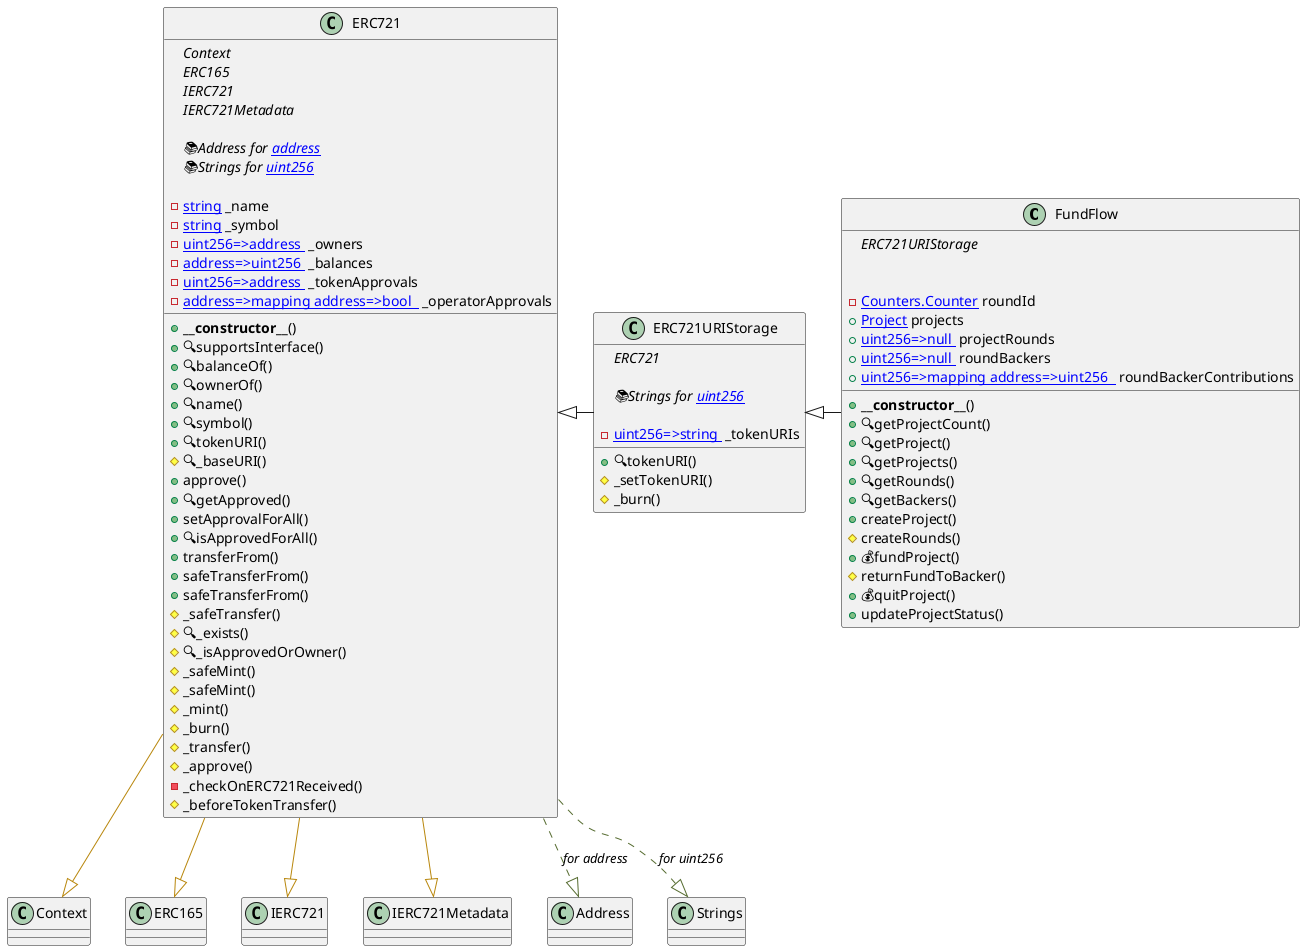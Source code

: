 @startuml FundFlow
' -- classes --
class FundFlow {
    ' -- inheritance --
	{abstract}ERC721URIStorage

    ' -- usingFor --

    ' -- vars --
	-[[Counters.Counter]] roundId
	+[[Project]] projects
	+[[mapping uint256=>null ]] projectRounds
	+[[mapping uint256=>null ]] roundBackers
	+[[mapping uint256=>mapping address=>uint256  ]] roundBackerContributions

    ' -- methods --
	+**__constructor__**()
	+🔍getProjectCount()
	+🔍getProject()
	+🔍getProjects()
	+🔍getRounds()
	+🔍getBackers()
	+createProject()
	#createRounds()
	+💰fundProject()
	#returnFundToBacker()
	+💰quitProject()
	+updateProjectStatus()

}
class ERC721URIStorage {
    ' -- inheritance --
	{abstract}ERC721

    ' -- usingFor --
	{abstract}📚Strings for [[uint256]]

    ' -- vars --
	-[[mapping uint256=>string ]] _tokenURIs

    ' -- methods --
	+🔍tokenURI()
	#_setTokenURI()
	#_burn()

}

class ERC721 {
    ' -- inheritance --
	{abstract}Context
	{abstract}ERC165
	{abstract}IERC721
	{abstract}IERC721Metadata

    ' -- usingFor --
	{abstract}📚Address for [[address]]
	{abstract}📚Strings for [[uint256]]

    ' -- vars --
	-[[string]] _name
	-[[string]] _symbol
	-[[mapping uint256=>address ]] _owners
	-[[mapping address=>uint256 ]] _balances
	-[[mapping uint256=>address ]] _tokenApprovals
	-[[mapping address=>mapping address=>bool  ]] _operatorApprovals

    ' -- methods --
	+**__constructor__**()
	+🔍supportsInterface()
	+🔍balanceOf()
	+🔍ownerOf()
	+🔍name()
	+🔍symbol()
	+🔍tokenURI()
	#🔍_baseURI()
	+approve()
	+🔍getApproved()
	+setApprovalForAll()
	+🔍isApprovedForAll()
	+transferFrom()
	+safeTransferFrom()
	+safeTransferFrom()
	#_safeTransfer()
	#🔍_exists()
	#🔍_isApprovedOrOwner()
	#_safeMint()
	#_safeMint()
	#_mint()
	#_burn()
	#_transfer()
	#_approve()
	-_checkOnERC721Received()
	#_beforeTokenTransfer()

}

' -- inheritance / usingFor --
ERC721URIStorage -left-|> ERC721

' -- inheritance / usingFor --
ERC721 --[#DarkGoldenRod]|> Context
ERC721 --[#DarkGoldenRod]|> ERC165
ERC721 --[#DarkGoldenRod]|> IERC721
ERC721 --[#DarkGoldenRod]|> IERC721Metadata
ERC721 ..[#DarkOliveGreen]|> Address : //for address//
ERC721 ..[#DarkOliveGreen]|> Strings : //for uint256//


' -- inheritance / usingFor --
FundFlow -left-|> ERC721URIStorage

@enduml